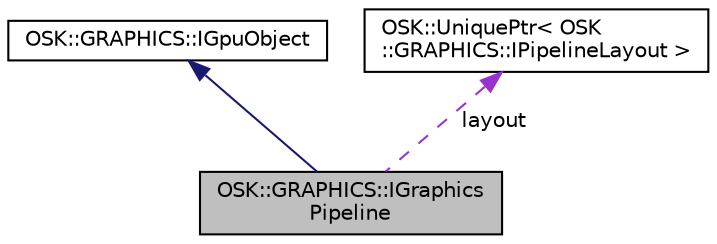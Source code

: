 digraph "OSK::GRAPHICS::IGraphicsPipeline"
{
 // LATEX_PDF_SIZE
  edge [fontname="Helvetica",fontsize="10",labelfontname="Helvetica",labelfontsize="10"];
  node [fontname="Helvetica",fontsize="10",shape=record];
  Node1 [label="OSK::GRAPHICS::IGraphics\lPipeline",height=0.2,width=0.4,color="black", fillcolor="grey75", style="filled", fontcolor="black",tooltip="El graphics pipeline es el encargado de transformar los modelos 3D en una imagen final...."];
  Node2 -> Node1 [dir="back",color="midnightblue",fontsize="10",style="solid"];
  Node2 [label="OSK::GRAPHICS::IGpuObject",height=0.2,width=0.4,color="black", fillcolor="white", style="filled",URL="$class_o_s_k_1_1_g_r_a_p_h_i_c_s_1_1_i_gpu_object.html",tooltip="Interfaz común para los objetos almacenados en la CPU."];
  Node3 -> Node1 [dir="back",color="darkorchid3",fontsize="10",style="dashed",label=" layout" ];
  Node3 [label="OSK::UniquePtr\< OSK\l::GRAPHICS::IPipelineLayout \>",height=0.2,width=0.4,color="black", fillcolor="white", style="filled",URL="$class_o_s_k_1_1_unique_ptr.html",tooltip=" "];
}
